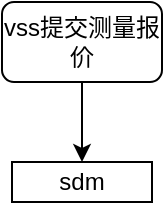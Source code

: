 <mxfile version="20.4.0" type="github">
  <diagram id="JKw0qQSvfnZ8Y1qUwBom" name="第 1 页">
    <mxGraphModel dx="786" dy="441" grid="1" gridSize="10" guides="1" tooltips="1" connect="1" arrows="1" fold="1" page="1" pageScale="1" pageWidth="827" pageHeight="1169" math="0" shadow="0">
      <root>
        <mxCell id="0" />
        <mxCell id="1" parent="0" />
        <mxCell id="s9kQpzu7OyrbzW0i88vx-4" style="edgeStyle=orthogonalEdgeStyle;rounded=0;orthogonalLoop=1;jettySize=auto;html=1;" edge="1" parent="1" source="s9kQpzu7OyrbzW0i88vx-2">
          <mxGeometry relative="1" as="geometry">
            <mxPoint x="220" y="160" as="targetPoint" />
          </mxGeometry>
        </mxCell>
        <mxCell id="s9kQpzu7OyrbzW0i88vx-2" value="vss提交测量报价" style="rounded=1;whiteSpace=wrap;html=1;" vertex="1" parent="1">
          <mxGeometry x="180" y="80" width="80" height="40" as="geometry" />
        </mxCell>
        <mxCell id="s9kQpzu7OyrbzW0i88vx-5" value="sdm" style="rounded=0;whiteSpace=wrap;html=1;" vertex="1" parent="1">
          <mxGeometry x="185" y="160" width="70" height="20" as="geometry" />
        </mxCell>
      </root>
    </mxGraphModel>
  </diagram>
</mxfile>
